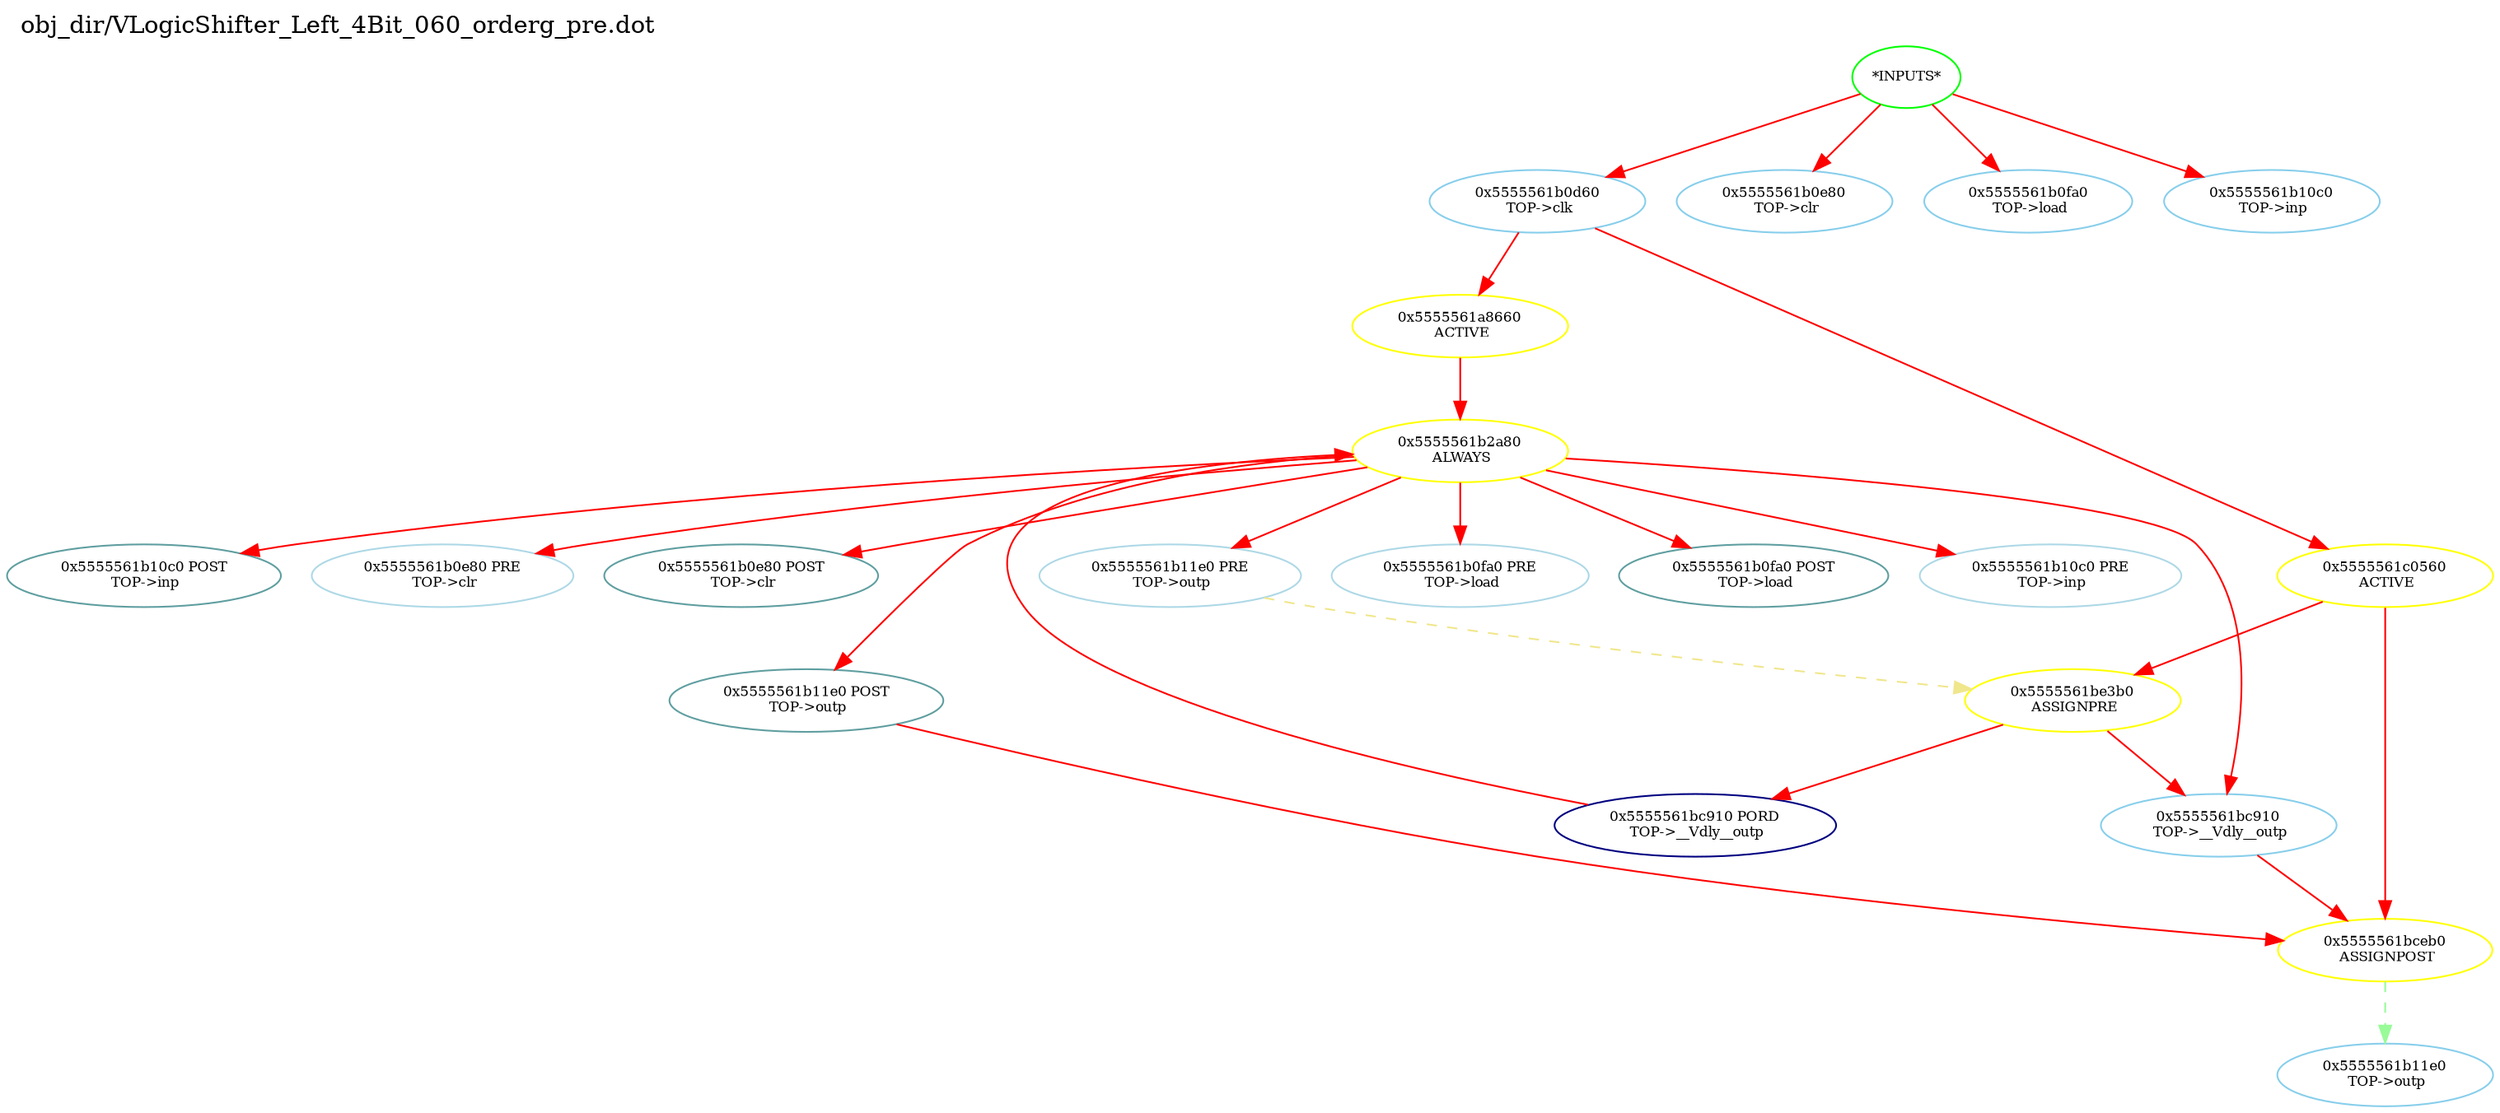 digraph v3graph {
	graph	[label="obj_dir/VLogicShifter_Left_4Bit_060_orderg_pre.dot",
		 labelloc=t, labeljust=l,
		 //size="7.5,10",
		 rankdir=TB];
	n0	[fontsize=8 label="*INPUTS*", color=green];
	n0x5555561b0ba0_1	[fontsize=8 label="0x5555561b0d60\n TOP->clk", color=skyblue];
	n0x5555561b0ba0_2	[fontsize=8 label="0x5555561b0e80\n TOP->clr", color=skyblue];
	n0x5555561b0ba0_3	[fontsize=8 label="0x5555561b0fa0\n TOP->load", color=skyblue];
	n0x5555561b0ba0_4	[fontsize=8 label="0x5555561b10c0\n TOP->inp", color=skyblue];
	n0x5555561b0ba0_5	[fontsize=8 label="0x5555561a8660\n ACTIVE", color=yellow];
	n0x5555561b0ba0_6	[fontsize=8 label="0x5555561b2a80\n ALWAYS", color=yellow];
	n0x5555561b0ba0_7	[fontsize=8 label="0x5555561b0fa0 PRE\n TOP->load", color=lightblue];
	n0x5555561b0ba0_8	[fontsize=8 label="0x5555561b0fa0 POST\n TOP->load", color=CadetBlue];
	n0x5555561b0ba0_9	[fontsize=8 label="0x5555561b10c0 PRE\n TOP->inp", color=lightblue];
	n0x5555561b0ba0_10	[fontsize=8 label="0x5555561b10c0 POST\n TOP->inp", color=CadetBlue];
	n0x5555561b0ba0_11	[fontsize=8 label="0x5555561b0e80 PRE\n TOP->clr", color=lightblue];
	n0x5555561b0ba0_12	[fontsize=8 label="0x5555561b0e80 POST\n TOP->clr", color=CadetBlue];
	n0x5555561b0ba0_13	[fontsize=8 label="0x5555561b11e0 PRE\n TOP->outp", color=lightblue];
	n0x5555561b0ba0_14	[fontsize=8 label="0x5555561b11e0 POST\n TOP->outp", color=CadetBlue];
	n0x5555561b0ba0_15	[fontsize=8 label="0x5555561bc910 PORD\n TOP->__Vdly__outp", color=NavyBlue];
	n0x5555561b0ba0_16	[fontsize=8 label="0x5555561bc910\n TOP->__Vdly__outp", color=skyblue];
	n0x5555561b0ba0_17	[fontsize=8 label="0x5555561c0560\n ACTIVE", color=yellow];
	n0x5555561b0ba0_18	[fontsize=8 label="0x5555561be3b0\n ASSIGNPRE", color=yellow];
	n0x5555561b0ba0_19	[fontsize=8 label="0x5555561bceb0\n ASSIGNPOST", color=yellow];
	n0x5555561b0ba0_20	[fontsize=8 label="0x5555561b11e0\n TOP->outp", color=skyblue];
	n0 -> n0x5555561b0ba0_1 [fontsize=8 label="" weight=1 color=red];
	n0 -> n0x5555561b0ba0_2 [fontsize=8 label="" weight=1 color=red];
	n0 -> n0x5555561b0ba0_3 [fontsize=8 label="" weight=1 color=red];
	n0 -> n0x5555561b0ba0_4 [fontsize=8 label="" weight=1 color=red];
	n0x5555561b0ba0_1 -> n0x5555561b0ba0_5 [fontsize=8 label="" weight=8 color=red];
	n0x5555561b0ba0_1 -> n0x5555561b0ba0_17 [fontsize=8 label="" weight=8 color=red];
	n0x5555561b0ba0_5 -> n0x5555561b0ba0_6 [fontsize=8 label="" weight=32 color=red];
	n0x5555561b0ba0_6 -> n0x5555561b0ba0_7 [fontsize=8 label="" weight=32 color=red];
	n0x5555561b0ba0_6 -> n0x5555561b0ba0_8 [fontsize=8 label="" weight=2 color=red];
	n0x5555561b0ba0_6 -> n0x5555561b0ba0_9 [fontsize=8 label="" weight=32 color=red];
	n0x5555561b0ba0_6 -> n0x5555561b0ba0_10 [fontsize=8 label="" weight=2 color=red];
	n0x5555561b0ba0_6 -> n0x5555561b0ba0_11 [fontsize=8 label="" weight=32 color=red];
	n0x5555561b0ba0_6 -> n0x5555561b0ba0_12 [fontsize=8 label="" weight=2 color=red];
	n0x5555561b0ba0_6 -> n0x5555561b0ba0_13 [fontsize=8 label="" weight=32 color=red];
	n0x5555561b0ba0_6 -> n0x5555561b0ba0_14 [fontsize=8 label="" weight=2 color=red];
	n0x5555561b0ba0_6 -> n0x5555561b0ba0_16 [fontsize=8 label="" weight=32 color=red];
	n0x5555561b0ba0_13 -> n0x5555561b0ba0_18 [fontsize=8 label="" weight=3 color=khaki style=dashed];
	n0x5555561b0ba0_14 -> n0x5555561b0ba0_19 [fontsize=8 label="" weight=2 color=red];
	n0x5555561b0ba0_15 -> n0x5555561b0ba0_6 [fontsize=8 label="" weight=32 color=red];
	n0x5555561b0ba0_16 -> n0x5555561b0ba0_19 [fontsize=8 label="" weight=8 color=red];
	n0x5555561b0ba0_17 -> n0x5555561b0ba0_18 [fontsize=8 label="" weight=32 color=red];
	n0x5555561b0ba0_17 -> n0x5555561b0ba0_19 [fontsize=8 label="" weight=32 color=red];
	n0x5555561b0ba0_18 -> n0x5555561b0ba0_15 [fontsize=8 label="" weight=32 color=red];
	n0x5555561b0ba0_18 -> n0x5555561b0ba0_16 [fontsize=8 label="" weight=32 color=red];
	n0x5555561b0ba0_19 -> n0x5555561b0ba0_20 [fontsize=8 label="" weight=1 color=PaleGreen style=dashed];
}
